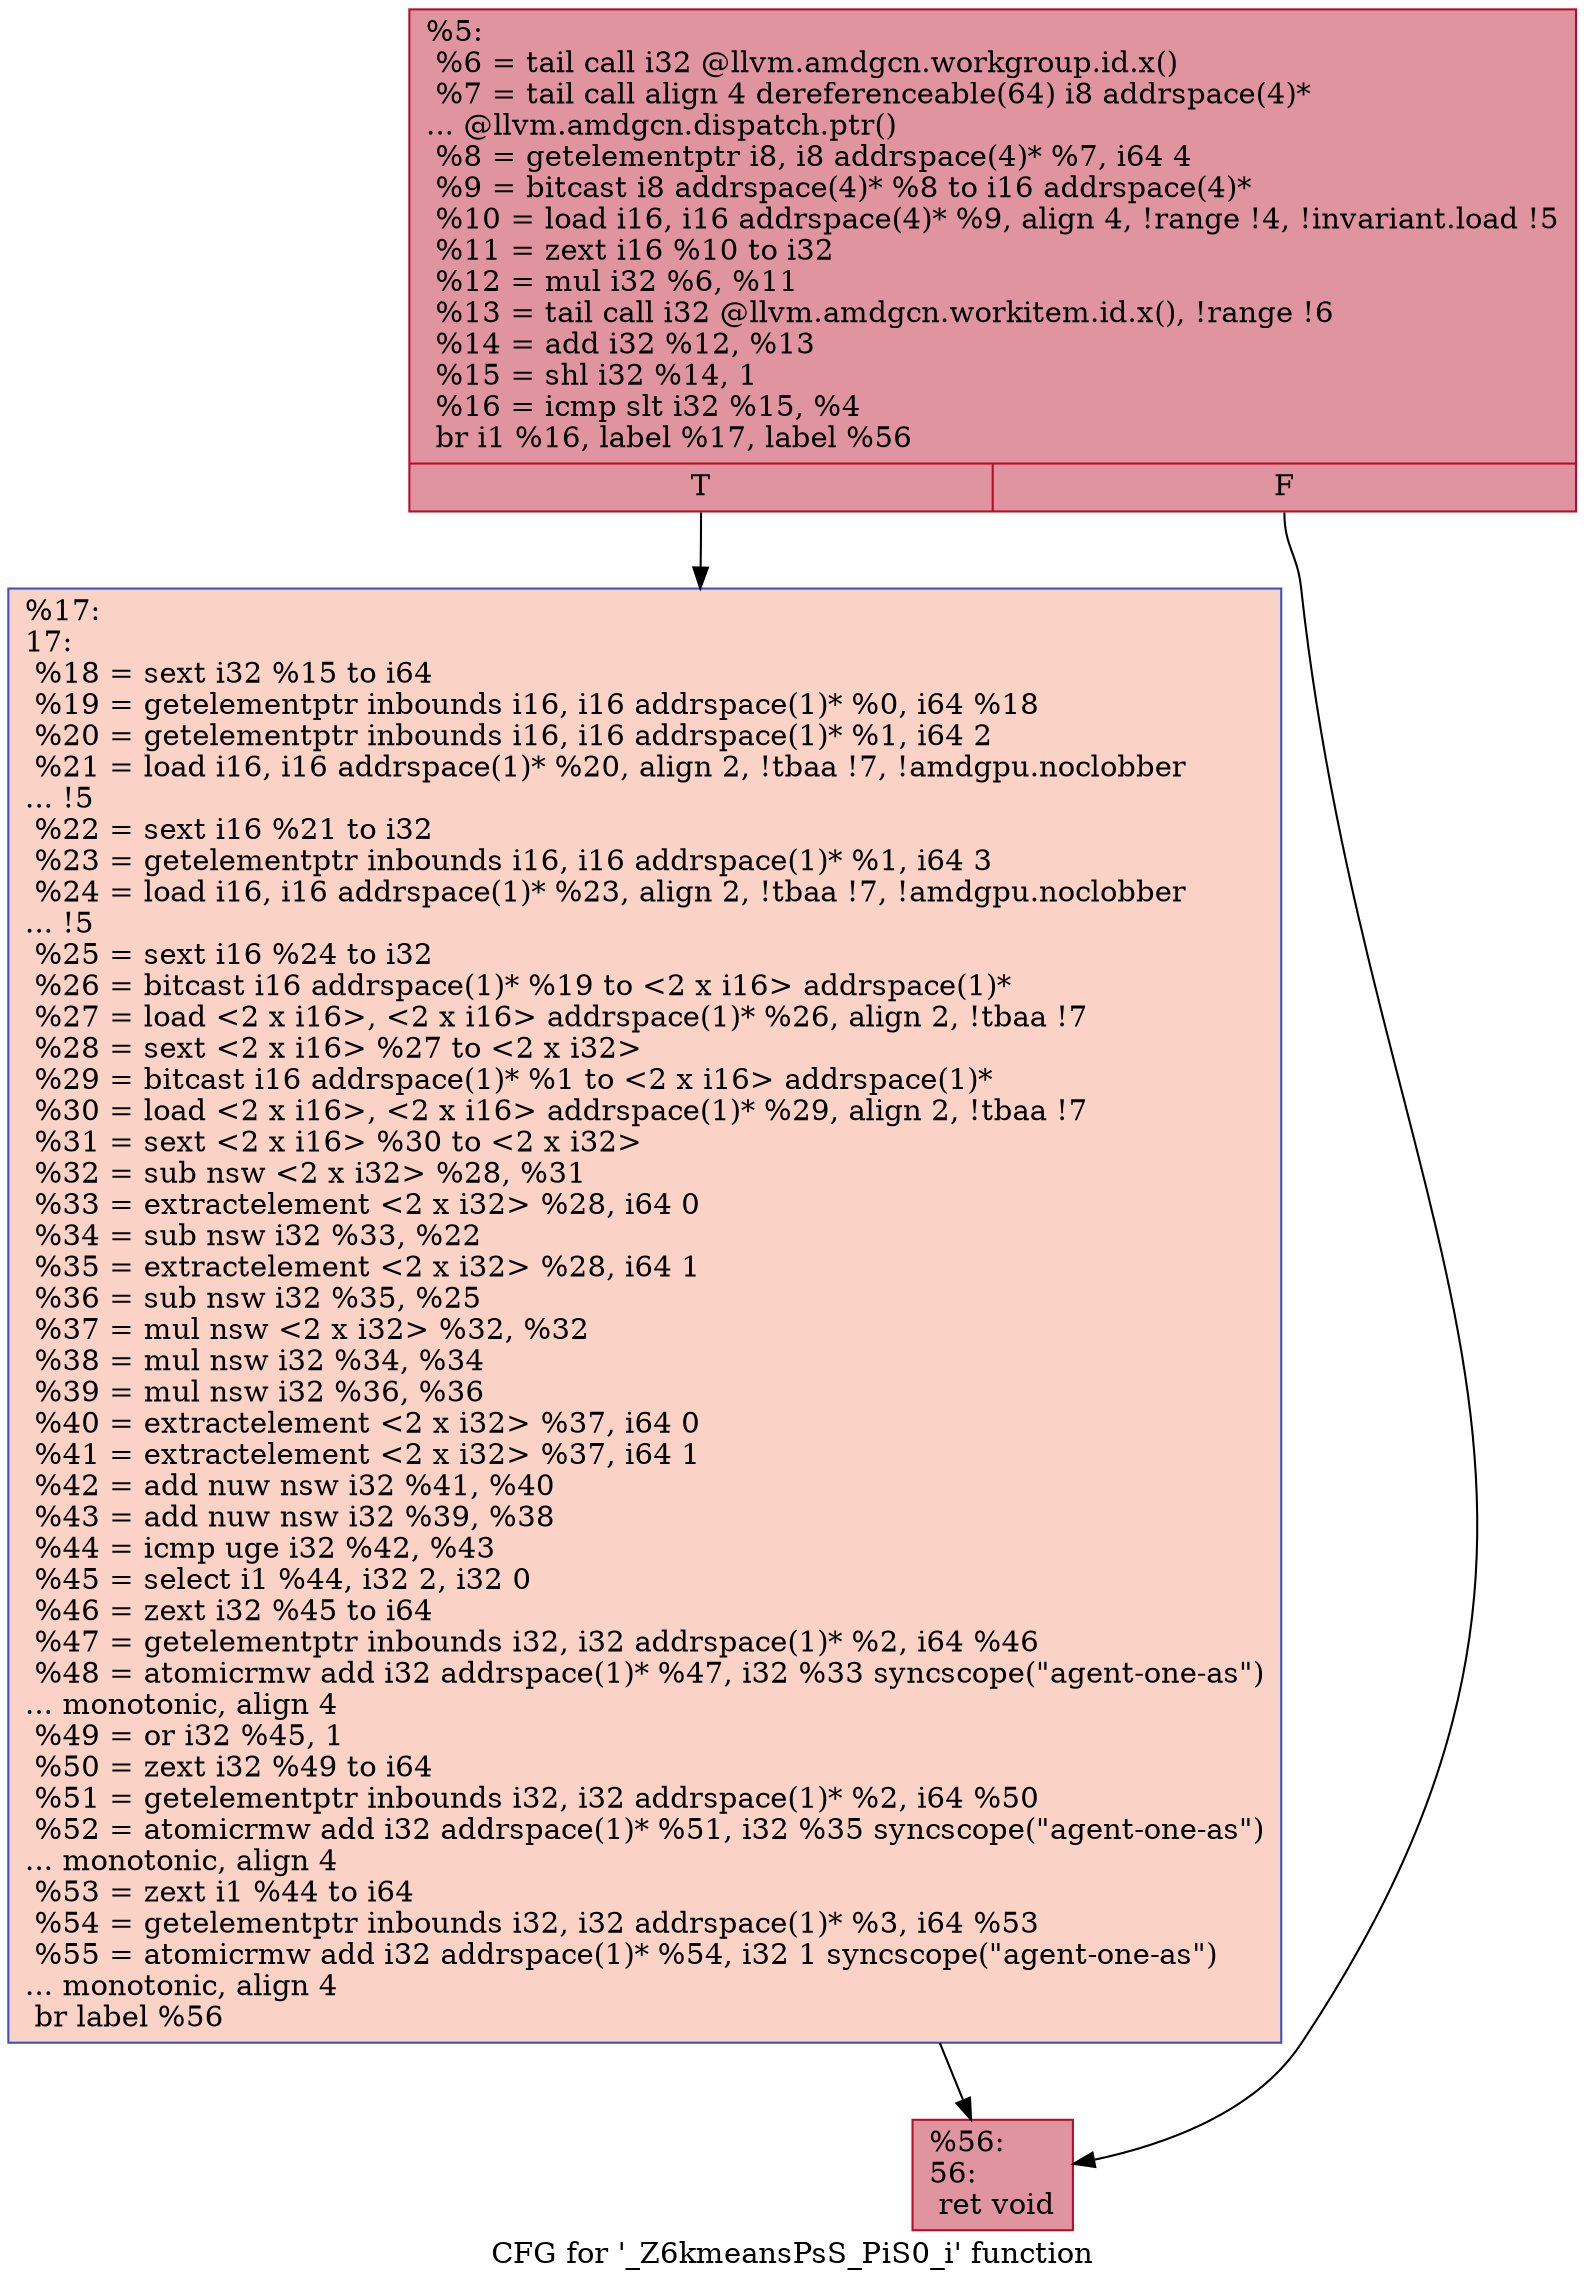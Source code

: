 digraph "CFG for '_Z6kmeansPsS_PiS0_i' function" {
	label="CFG for '_Z6kmeansPsS_PiS0_i' function";

	Node0x47e8680 [shape=record,color="#b70d28ff", style=filled, fillcolor="#b70d2870",label="{%5:\l  %6 = tail call i32 @llvm.amdgcn.workgroup.id.x()\l  %7 = tail call align 4 dereferenceable(64) i8 addrspace(4)*\l... @llvm.amdgcn.dispatch.ptr()\l  %8 = getelementptr i8, i8 addrspace(4)* %7, i64 4\l  %9 = bitcast i8 addrspace(4)* %8 to i16 addrspace(4)*\l  %10 = load i16, i16 addrspace(4)* %9, align 4, !range !4, !invariant.load !5\l  %11 = zext i16 %10 to i32\l  %12 = mul i32 %6, %11\l  %13 = tail call i32 @llvm.amdgcn.workitem.id.x(), !range !6\l  %14 = add i32 %12, %13\l  %15 = shl i32 %14, 1\l  %16 = icmp slt i32 %15, %4\l  br i1 %16, label %17, label %56\l|{<s0>T|<s1>F}}"];
	Node0x47e8680:s0 -> Node0x47e9170;
	Node0x47e8680:s1 -> Node0x47ea6e0;
	Node0x47e9170 [shape=record,color="#3d50c3ff", style=filled, fillcolor="#f59c7d70",label="{%17:\l17:                                               \l  %18 = sext i32 %15 to i64\l  %19 = getelementptr inbounds i16, i16 addrspace(1)* %0, i64 %18\l  %20 = getelementptr inbounds i16, i16 addrspace(1)* %1, i64 2\l  %21 = load i16, i16 addrspace(1)* %20, align 2, !tbaa !7, !amdgpu.noclobber\l... !5\l  %22 = sext i16 %21 to i32\l  %23 = getelementptr inbounds i16, i16 addrspace(1)* %1, i64 3\l  %24 = load i16, i16 addrspace(1)* %23, align 2, !tbaa !7, !amdgpu.noclobber\l... !5\l  %25 = sext i16 %24 to i32\l  %26 = bitcast i16 addrspace(1)* %19 to \<2 x i16\> addrspace(1)*\l  %27 = load \<2 x i16\>, \<2 x i16\> addrspace(1)* %26, align 2, !tbaa !7\l  %28 = sext \<2 x i16\> %27 to \<2 x i32\>\l  %29 = bitcast i16 addrspace(1)* %1 to \<2 x i16\> addrspace(1)*\l  %30 = load \<2 x i16\>, \<2 x i16\> addrspace(1)* %29, align 2, !tbaa !7\l  %31 = sext \<2 x i16\> %30 to \<2 x i32\>\l  %32 = sub nsw \<2 x i32\> %28, %31\l  %33 = extractelement \<2 x i32\> %28, i64 0\l  %34 = sub nsw i32 %33, %22\l  %35 = extractelement \<2 x i32\> %28, i64 1\l  %36 = sub nsw i32 %35, %25\l  %37 = mul nsw \<2 x i32\> %32, %32\l  %38 = mul nsw i32 %34, %34\l  %39 = mul nsw i32 %36, %36\l  %40 = extractelement \<2 x i32\> %37, i64 0\l  %41 = extractelement \<2 x i32\> %37, i64 1\l  %42 = add nuw nsw i32 %41, %40\l  %43 = add nuw nsw i32 %39, %38\l  %44 = icmp uge i32 %42, %43\l  %45 = select i1 %44, i32 2, i32 0\l  %46 = zext i32 %45 to i64\l  %47 = getelementptr inbounds i32, i32 addrspace(1)* %2, i64 %46\l  %48 = atomicrmw add i32 addrspace(1)* %47, i32 %33 syncscope(\"agent-one-as\")\l... monotonic, align 4\l  %49 = or i32 %45, 1\l  %50 = zext i32 %49 to i64\l  %51 = getelementptr inbounds i32, i32 addrspace(1)* %2, i64 %50\l  %52 = atomicrmw add i32 addrspace(1)* %51, i32 %35 syncscope(\"agent-one-as\")\l... monotonic, align 4\l  %53 = zext i1 %44 to i64\l  %54 = getelementptr inbounds i32, i32 addrspace(1)* %3, i64 %53\l  %55 = atomicrmw add i32 addrspace(1)* %54, i32 1 syncscope(\"agent-one-as\")\l... monotonic, align 4\l  br label %56\l}"];
	Node0x47e9170 -> Node0x47ea6e0;
	Node0x47ea6e0 [shape=record,color="#b70d28ff", style=filled, fillcolor="#b70d2870",label="{%56:\l56:                                               \l  ret void\l}"];
}
